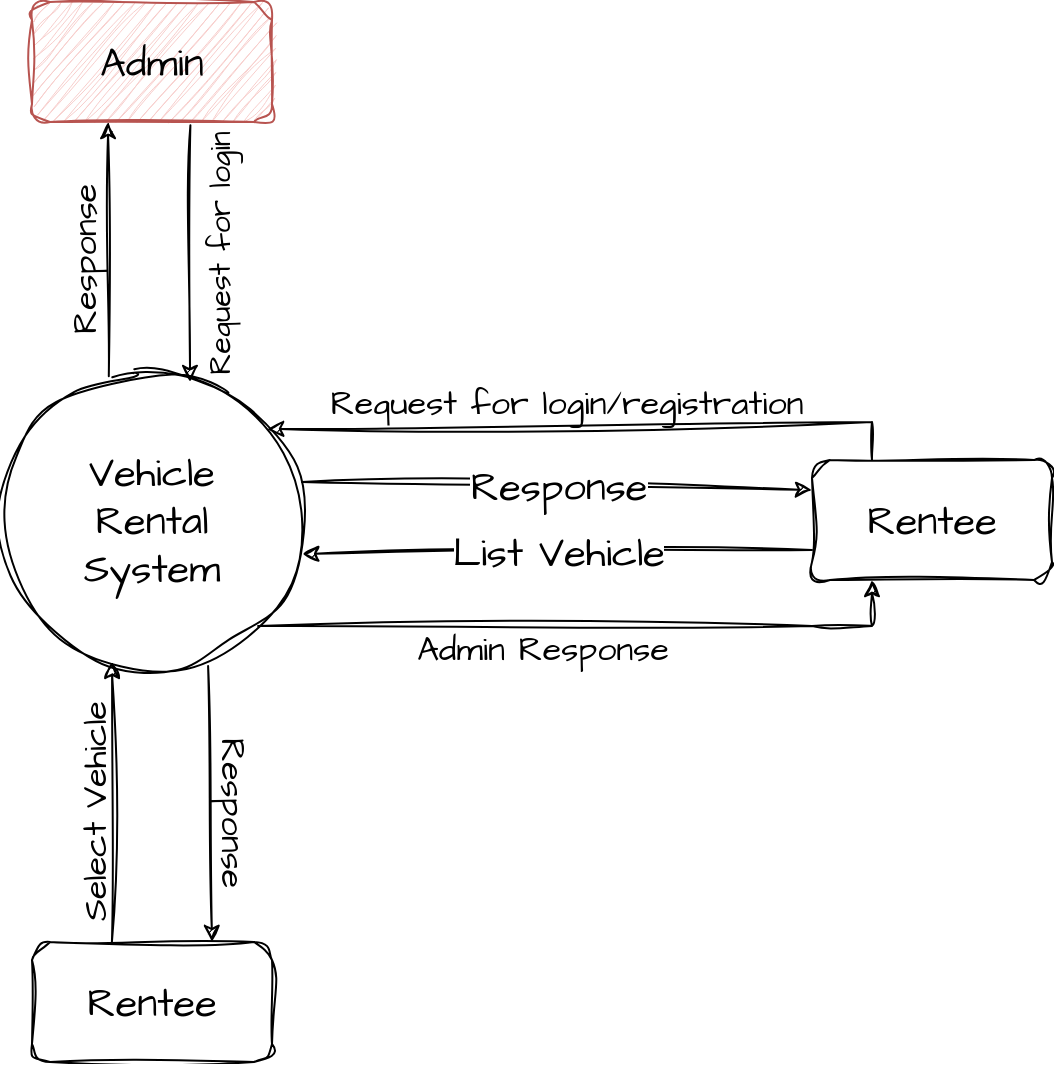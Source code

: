 <mxfile version="21.3.0" type="github">
  <diagram name="Page-1" id="h_sSUmzBUapg6L8vjjK3">
    <mxGraphModel dx="1050" dy="562" grid="1" gridSize="10" guides="1" tooltips="1" connect="1" arrows="1" fold="1" page="1" pageScale="1" pageWidth="850" pageHeight="1100" math="0" shadow="0">
      <root>
        <mxCell id="0" />
        <mxCell id="1" parent="0" />
        <mxCell id="ZFgtmmhuRHfqjaJ7tAt9-1" value="Vehicle&lt;br&gt;Rental&lt;br&gt;System" style="ellipse;whiteSpace=wrap;html=1;aspect=fixed;sketch=1;hachureGap=4;jiggle=2;curveFitting=1;fontFamily=Architects Daughter;fontSource=https%3A%2F%2Ffonts.googleapis.com%2Fcss%3Ffamily%3DArchitects%2BDaughter;fontSize=20;" vertex="1" parent="1">
          <mxGeometry x="175" y="204" width="150" height="150" as="geometry" />
        </mxCell>
        <mxCell id="ZFgtmmhuRHfqjaJ7tAt9-2" value="Admin" style="rounded=1;whiteSpace=wrap;html=1;sketch=1;hachureGap=4;jiggle=2;curveFitting=1;fontFamily=Architects Daughter;fontSource=https%3A%2F%2Ffonts.googleapis.com%2Fcss%3Ffamily%3DArchitects%2BDaughter;fontSize=20;fillColor=#f8cecc;strokeColor=#b85450;" vertex="1" parent="1">
          <mxGeometry x="190" y="20" width="120" height="60" as="geometry" />
        </mxCell>
        <mxCell id="ZFgtmmhuRHfqjaJ7tAt9-3" value="Rentee" style="rounded=1;whiteSpace=wrap;html=1;sketch=1;hachureGap=4;jiggle=2;curveFitting=1;fontFamily=Architects Daughter;fontSource=https%3A%2F%2Ffonts.googleapis.com%2Fcss%3Ffamily%3DArchitects%2BDaughter;fontSize=20;" vertex="1" parent="1">
          <mxGeometry x="190" y="490" width="120" height="60" as="geometry" />
        </mxCell>
        <mxCell id="ZFgtmmhuRHfqjaJ7tAt9-4" value="Rentee" style="rounded=1;whiteSpace=wrap;html=1;sketch=1;hachureGap=4;jiggle=2;curveFitting=1;fontFamily=Architects Daughter;fontSource=https%3A%2F%2Ffonts.googleapis.com%2Fcss%3Ffamily%3DArchitects%2BDaughter;fontSize=20;" vertex="1" parent="1">
          <mxGeometry x="580" y="249" width="120" height="60" as="geometry" />
        </mxCell>
        <mxCell id="ZFgtmmhuRHfqjaJ7tAt9-5" value="" style="endArrow=classic;html=1;rounded=0;sketch=1;hachureGap=4;jiggle=2;curveFitting=1;fontFamily=Architects Daughter;fontSource=https%3A%2F%2Ffonts.googleapis.com%2Fcss%3Ffamily%3DArchitects%2BDaughter;fontSize=16;exitX=0.356;exitY=0.021;exitDx=0;exitDy=0;exitPerimeter=0;" edge="1" parent="1" source="ZFgtmmhuRHfqjaJ7tAt9-1">
          <mxGeometry width="50" height="50" relative="1" as="geometry">
            <mxPoint x="225" y="210" as="sourcePoint" />
            <mxPoint x="228" y="80" as="targetPoint" />
            <Array as="points" />
          </mxGeometry>
        </mxCell>
        <mxCell id="ZFgtmmhuRHfqjaJ7tAt9-6" value="" style="endArrow=classic;html=1;rounded=0;sketch=1;hachureGap=4;jiggle=2;curveFitting=1;fontFamily=Architects Daughter;fontSource=https%3A%2F%2Ffonts.googleapis.com%2Fcss%3Ffamily%3DArchitects%2BDaughter;fontSize=16;exitX=0.66;exitY=1.027;exitDx=0;exitDy=0;exitPerimeter=0;" edge="1" parent="1" source="ZFgtmmhuRHfqjaJ7tAt9-2">
          <mxGeometry width="50" height="50" relative="1" as="geometry">
            <mxPoint x="270" y="204" as="sourcePoint" />
            <mxPoint x="269" y="210" as="targetPoint" />
            <Array as="points" />
          </mxGeometry>
        </mxCell>
        <mxCell id="ZFgtmmhuRHfqjaJ7tAt9-7" value="" style="endArrow=classic;html=1;rounded=0;sketch=1;hachureGap=4;jiggle=2;curveFitting=1;fontFamily=Architects Daughter;fontSource=https%3A%2F%2Ffonts.googleapis.com%2Fcss%3Ffamily%3DArchitects%2BDaughter;fontSize=16;exitX=0.333;exitY=0;exitDx=0;exitDy=0;exitPerimeter=0;entryX=0.367;entryY=0.973;entryDx=0;entryDy=0;entryPerimeter=0;" edge="1" parent="1" source="ZFgtmmhuRHfqjaJ7tAt9-3" target="ZFgtmmhuRHfqjaJ7tAt9-1">
          <mxGeometry width="50" height="50" relative="1" as="geometry">
            <mxPoint x="220" y="490" as="sourcePoint" />
            <mxPoint x="220" y="363" as="targetPoint" />
            <Array as="points" />
          </mxGeometry>
        </mxCell>
        <mxCell id="ZFgtmmhuRHfqjaJ7tAt9-8" value="" style="endArrow=classic;html=1;rounded=0;sketch=1;hachureGap=4;jiggle=2;curveFitting=1;fontFamily=Architects Daughter;fontSource=https%3A%2F%2Ffonts.googleapis.com%2Fcss%3Ffamily%3DArchitects%2BDaughter;fontSize=16;exitX=0.687;exitY=0.987;exitDx=0;exitDy=0;exitPerimeter=0;entryX=0.75;entryY=0;entryDx=0;entryDy=0;" edge="1" parent="1" source="ZFgtmmhuRHfqjaJ7tAt9-1" target="ZFgtmmhuRHfqjaJ7tAt9-3">
          <mxGeometry width="50" height="50" relative="1" as="geometry">
            <mxPoint x="270" y="354" as="sourcePoint" />
            <mxPoint x="280" y="480" as="targetPoint" />
            <Array as="points" />
          </mxGeometry>
        </mxCell>
        <mxCell id="ZFgtmmhuRHfqjaJ7tAt9-9" value="" style="endArrow=classic;html=1;rounded=0;sketch=1;hachureGap=4;jiggle=2;curveFitting=1;fontFamily=Architects Daughter;fontSource=https%3A%2F%2Ffonts.googleapis.com%2Fcss%3Ffamily%3DArchitects%2BDaughter;fontSize=16;entryX=0;entryY=0.25;entryDx=0;entryDy=0;" edge="1" parent="1" target="ZFgtmmhuRHfqjaJ7tAt9-4">
          <mxGeometry relative="1" as="geometry">
            <mxPoint x="325" y="260" as="sourcePoint" />
            <mxPoint x="425" y="260" as="targetPoint" />
          </mxGeometry>
        </mxCell>
        <mxCell id="ZFgtmmhuRHfqjaJ7tAt9-10" value="Response" style="edgeLabel;resizable=0;html=1;align=center;verticalAlign=middle;sketch=1;hachureGap=4;jiggle=2;curveFitting=1;fontFamily=Architects Daughter;fontSource=https%3A%2F%2Ffonts.googleapis.com%2Fcss%3Ffamily%3DArchitects%2BDaughter;fontSize=20;" connectable="0" vertex="1" parent="ZFgtmmhuRHfqjaJ7tAt9-9">
          <mxGeometry relative="1" as="geometry" />
        </mxCell>
        <mxCell id="ZFgtmmhuRHfqjaJ7tAt9-11" value="" style="endArrow=classic;html=1;rounded=0;sketch=1;hachureGap=4;jiggle=2;curveFitting=1;fontFamily=Architects Daughter;fontSource=https%3A%2F%2Ffonts.googleapis.com%2Fcss%3Ffamily%3DArchitects%2BDaughter;fontSize=16;exitX=0;exitY=0.75;exitDx=0;exitDy=0;entryX=1.001;entryY=0.613;entryDx=0;entryDy=0;entryPerimeter=0;" edge="1" parent="1" source="ZFgtmmhuRHfqjaJ7tAt9-4" target="ZFgtmmhuRHfqjaJ7tAt9-1">
          <mxGeometry relative="1" as="geometry">
            <mxPoint x="320" y="300" as="sourcePoint" />
            <mxPoint x="350" y="360" as="targetPoint" />
          </mxGeometry>
        </mxCell>
        <mxCell id="ZFgtmmhuRHfqjaJ7tAt9-12" value="List Vehicle" style="edgeLabel;resizable=0;html=1;align=center;verticalAlign=middle;sketch=1;hachureGap=4;jiggle=2;curveFitting=1;fontFamily=Architects Daughter;fontSource=https%3A%2F%2Ffonts.googleapis.com%2Fcss%3Ffamily%3DArchitects%2BDaughter;fontSize=20;" connectable="0" vertex="1" parent="ZFgtmmhuRHfqjaJ7tAt9-11">
          <mxGeometry relative="1" as="geometry" />
        </mxCell>
        <mxCell id="ZFgtmmhuRHfqjaJ7tAt9-13" value="" style="endArrow=classic;html=1;rounded=0;sketch=1;hachureGap=4;jiggle=2;curveFitting=1;fontFamily=Architects Daughter;fontSource=https%3A%2F%2Ffonts.googleapis.com%2Fcss%3Ffamily%3DArchitects%2BDaughter;fontSize=16;exitX=1;exitY=1;exitDx=0;exitDy=0;entryX=0.25;entryY=1;entryDx=0;entryDy=0;" edge="1" parent="1" source="ZFgtmmhuRHfqjaJ7tAt9-1" target="ZFgtmmhuRHfqjaJ7tAt9-4">
          <mxGeometry width="50" height="50" relative="1" as="geometry">
            <mxPoint x="370" y="300" as="sourcePoint" />
            <mxPoint x="640" y="332" as="targetPoint" />
            <Array as="points">
              <mxPoint x="580" y="332" />
              <mxPoint x="610" y="332" />
            </Array>
          </mxGeometry>
        </mxCell>
        <mxCell id="ZFgtmmhuRHfqjaJ7tAt9-15" value="" style="endArrow=classic;html=1;rounded=0;sketch=1;hachureGap=4;jiggle=2;curveFitting=1;fontFamily=Architects Daughter;fontSource=https%3A%2F%2Ffonts.googleapis.com%2Fcss%3Ffamily%3DArchitects%2BDaughter;fontSize=16;exitX=0.25;exitY=0;exitDx=0;exitDy=0;entryX=0.884;entryY=0.197;entryDx=0;entryDy=0;entryPerimeter=0;" edge="1" parent="1" source="ZFgtmmhuRHfqjaJ7tAt9-4" target="ZFgtmmhuRHfqjaJ7tAt9-1">
          <mxGeometry width="50" height="50" relative="1" as="geometry">
            <mxPoint x="610" y="230" as="sourcePoint" />
            <mxPoint x="310" y="230" as="targetPoint" />
            <Array as="points">
              <mxPoint x="610" y="230" />
            </Array>
          </mxGeometry>
        </mxCell>
        <mxCell id="ZFgtmmhuRHfqjaJ7tAt9-16" value="&lt;p style=&quot;line-height: 120%; font-size: 17px;&quot;&gt;Admin Response&lt;/p&gt;" style="text;html=1;align=center;verticalAlign=middle;resizable=0;points=[];autosize=1;strokeColor=none;fillColor=none;fontSize=20;fontFamily=Architects Daughter;" vertex="1" parent="1">
          <mxGeometry x="370" y="309" width="150" height="70" as="geometry" />
        </mxCell>
        <mxCell id="ZFgtmmhuRHfqjaJ7tAt9-17" value="&lt;p style=&quot;line-height: 120%; font-size: 17px;&quot;&gt;Request for login/registration&lt;/p&gt;" style="text;html=1;align=center;verticalAlign=middle;resizable=0;points=[];autosize=1;strokeColor=none;fillColor=none;fontSize=20;fontFamily=Architects Daughter;" vertex="1" parent="1">
          <mxGeometry x="327" y="186" width="260" height="70" as="geometry" />
        </mxCell>
        <mxCell id="ZFgtmmhuRHfqjaJ7tAt9-18" value="&lt;p style=&quot;line-height: 120%; font-size: 17px;&quot;&gt;Select Vehicle&lt;/p&gt;&lt;p style=&quot;line-height: 120%; font-size: 17px;&quot;&gt;&lt;br&gt;&lt;/p&gt;" style="text;html=1;align=center;verticalAlign=middle;resizable=0;points=[];autosize=1;strokeColor=none;fillColor=none;fontSize=20;fontFamily=Architects Daughter;rotation=-90;" vertex="1" parent="1">
          <mxGeometry x="175" y="370" width="130" height="110" as="geometry" />
        </mxCell>
        <mxCell id="ZFgtmmhuRHfqjaJ7tAt9-19" value="&lt;p style=&quot;line-height: 120%; font-size: 17px;&quot;&gt;Response&lt;/p&gt;" style="text;html=1;align=center;verticalAlign=middle;resizable=0;points=[];autosize=1;strokeColor=none;fillColor=none;fontSize=20;fontFamily=Architects Daughter;rotation=90;" vertex="1" parent="1">
          <mxGeometry x="240" y="390" width="100" height="70" as="geometry" />
        </mxCell>
        <mxCell id="ZFgtmmhuRHfqjaJ7tAt9-20" value="&lt;p style=&quot;line-height: 120%; font-size: 17px;&quot;&gt;Response&lt;/p&gt;&lt;p style=&quot;line-height: 120%; font-size: 17px;&quot;&gt;&lt;br&gt;&lt;/p&gt;" style="text;html=1;align=center;verticalAlign=middle;resizable=0;points=[];autosize=1;strokeColor=none;fillColor=none;fontSize=20;fontFamily=Architects Daughter;rotation=-90;" vertex="1" parent="1">
          <mxGeometry x="185" y="94" width="100" height="110" as="geometry" />
        </mxCell>
        <mxCell id="ZFgtmmhuRHfqjaJ7tAt9-21" value="&lt;p style=&quot;line-height: 120%; font-size: 19px;&quot;&gt;&lt;font style=&quot;font-size: 15px;&quot;&gt;Request for login&lt;/font&gt;&lt;/p&gt;&lt;p style=&quot;line-height: 120%; font-size: 19px;&quot;&gt;&lt;br&gt;&lt;/p&gt;" style="text;html=1;align=center;verticalAlign=middle;resizable=0;points=[];autosize=1;strokeColor=none;fillColor=none;fontSize=20;fontFamily=Architects Daughter;rotation=-90;" vertex="1" parent="1">
          <mxGeometry x="230" y="86" width="150" height="120" as="geometry" />
        </mxCell>
      </root>
    </mxGraphModel>
  </diagram>
</mxfile>
